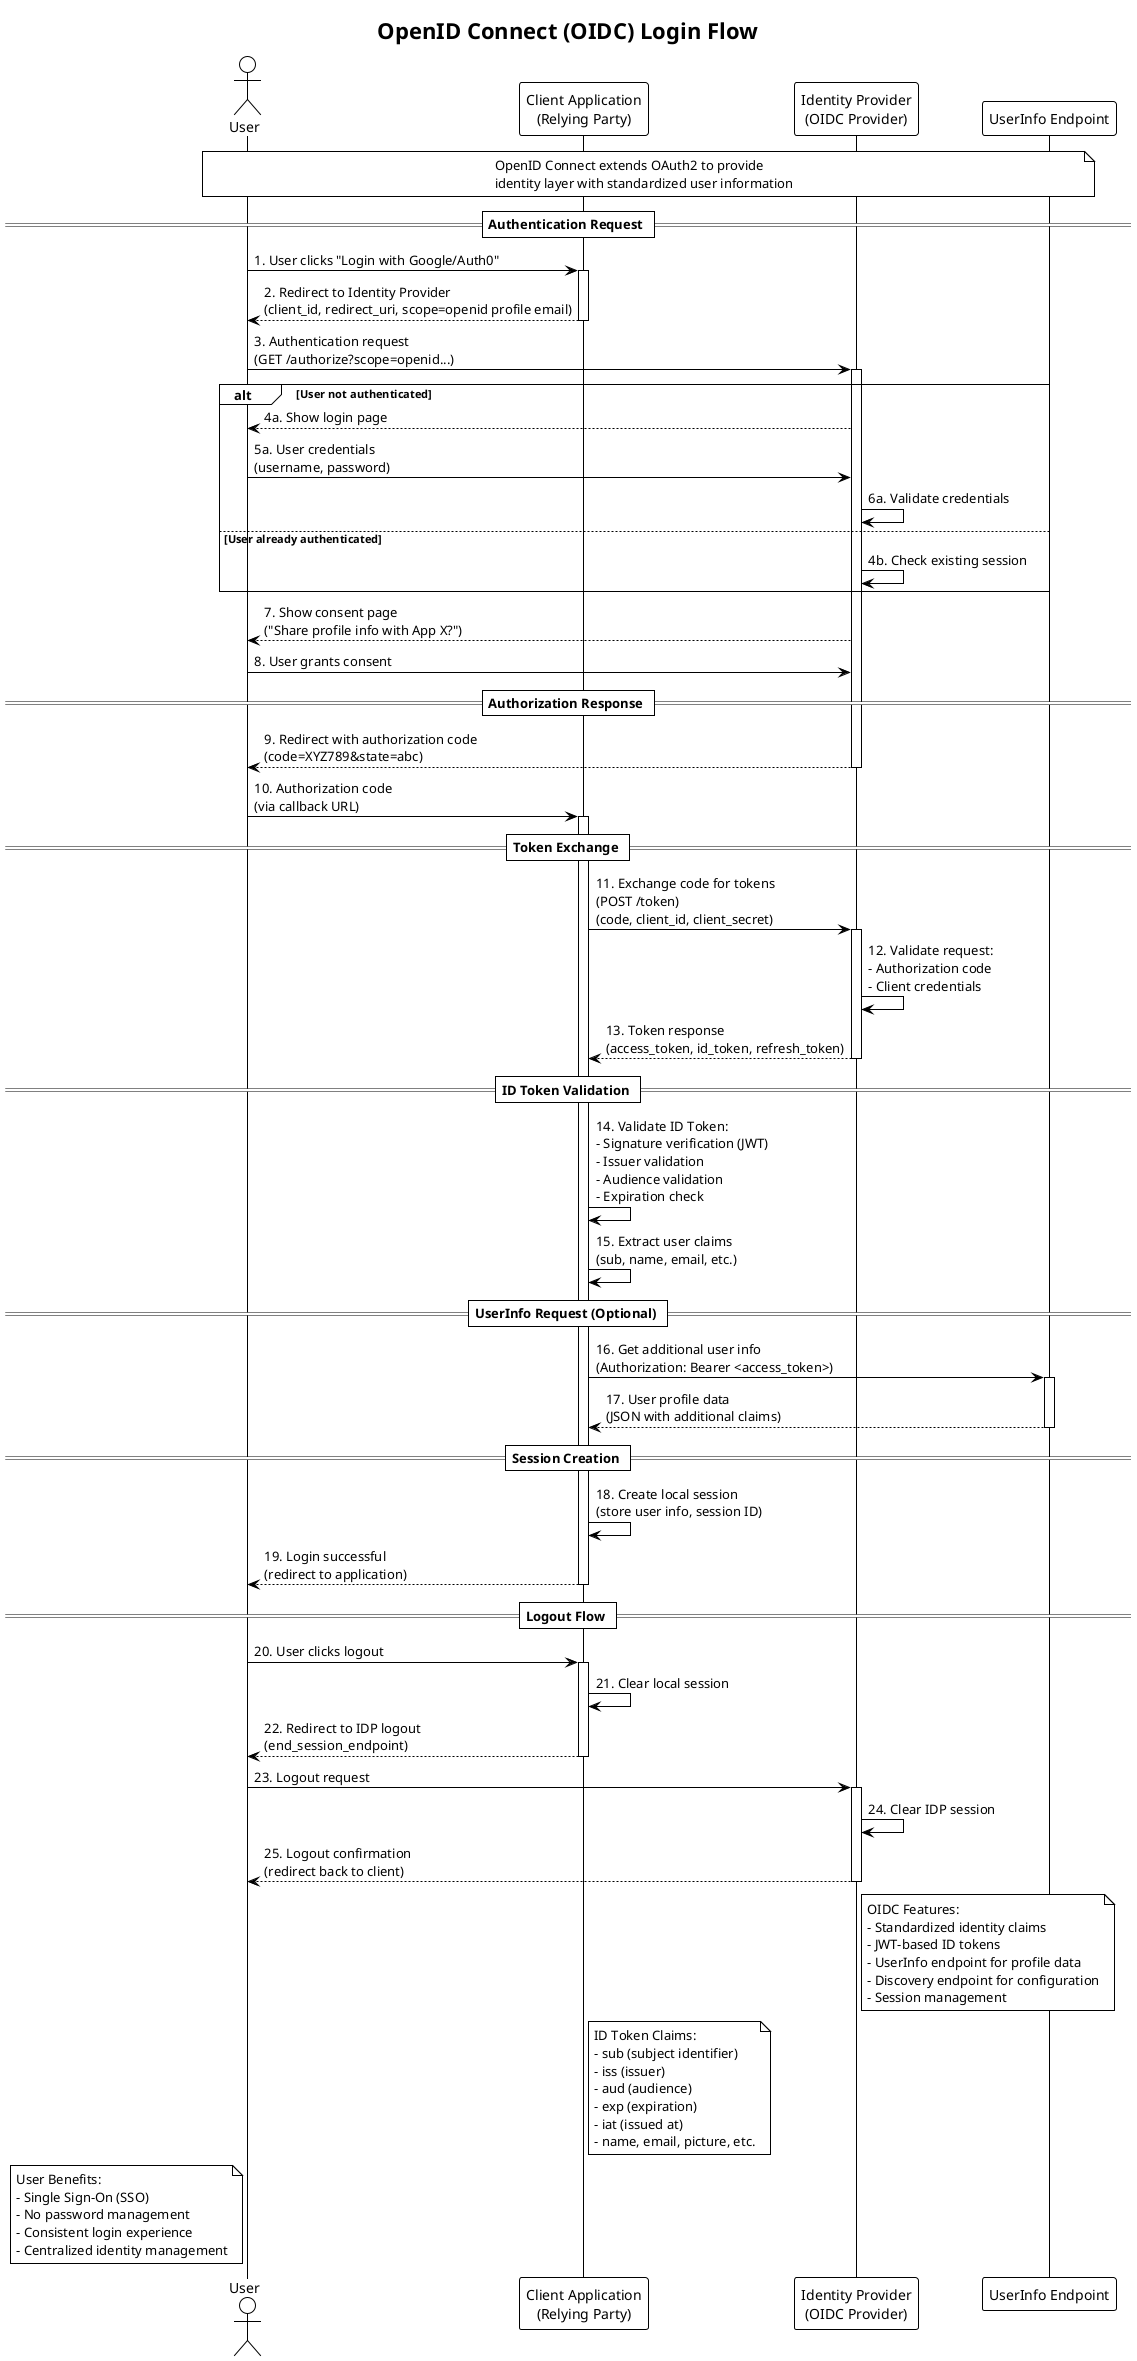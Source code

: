 @startuml
!theme plain
title OpenID Connect (OIDC) Login Flow

actor "User" as user
participant "Client Application\n(Relying Party)" as client
participant "Identity Provider\n(OIDC Provider)" as idp
participant "UserInfo Endpoint" as userinfo

note over user, userinfo
  OpenID Connect extends OAuth2 to provide
  identity layer with standardized user information
end note

== Authentication Request ==

user -> client: 1. User clicks "Login with Google/Auth0"
activate client

client --> user: 2. Redirect to Identity Provider\n(client_id, redirect_uri, scope=openid profile email)
deactivate client

user -> idp: 3. Authentication request\n(GET /authorize?scope=openid...)
activate idp

alt User not authenticated
    idp --> user: 4a. Show login page
    user -> idp: 5a. User credentials\n(username, password)
    idp -> idp: 6a. Validate credentials
else User already authenticated
    idp -> idp: 4b. Check existing session
end

idp --> user: 7. Show consent page\n("Share profile info with App X?")

user -> idp: 8. User grants consent

== Authorization Response ==

idp --> user: 9. Redirect with authorization code\n(code=XYZ789&state=abc)
deactivate idp

user -> client: 10. Authorization code\n(via callback URL)
activate client

== Token Exchange ==

client -> idp: 11. Exchange code for tokens\n(POST /token)\n(code, client_id, client_secret)
activate idp

idp -> idp: 12. Validate request:\n- Authorization code\n- Client credentials

idp --> client: 13. Token response\n(access_token, id_token, refresh_token)
deactivate idp

== ID Token Validation ==

client -> client: 14. Validate ID Token:\n- Signature verification (JWT)\n- Issuer validation\n- Audience validation\n- Expiration check

client -> client: 15. Extract user claims\n(sub, name, email, etc.)

== UserInfo Request (Optional) ==

client -> userinfo: 16. Get additional user info\n(Authorization: Bearer <access_token>)
activate userinfo

userinfo --> client: 17. User profile data\n(JSON with additional claims)
deactivate userinfo

== Session Creation ==

client -> client: 18. Create local session\n(store user info, session ID)

client --> user: 19. Login successful\n(redirect to application)
deactivate client

== Logout Flow ==

user -> client: 20. User clicks logout
activate client

client -> client: 21. Clear local session

client --> user: 22. Redirect to IDP logout\n(end_session_endpoint)
deactivate client

user -> idp: 23. Logout request
activate idp

idp -> idp: 24. Clear IDP session

idp --> user: 25. Logout confirmation\n(redirect back to client)
deactivate idp

note right of idp
  OIDC Features:
  - Standardized identity claims
  - JWT-based ID tokens
  - UserInfo endpoint for profile data
  - Discovery endpoint for configuration
  - Session management
end note

note right of client
  ID Token Claims:
  - sub (subject identifier)
  - iss (issuer)
  - aud (audience)
  - exp (expiration)
  - iat (issued at)
  - name, email, picture, etc.
end note

note left of user
  User Benefits:
  - Single Sign-On (SSO)
  - No password management
  - Consistent login experience
  - Centralized identity management
end note

@enduml